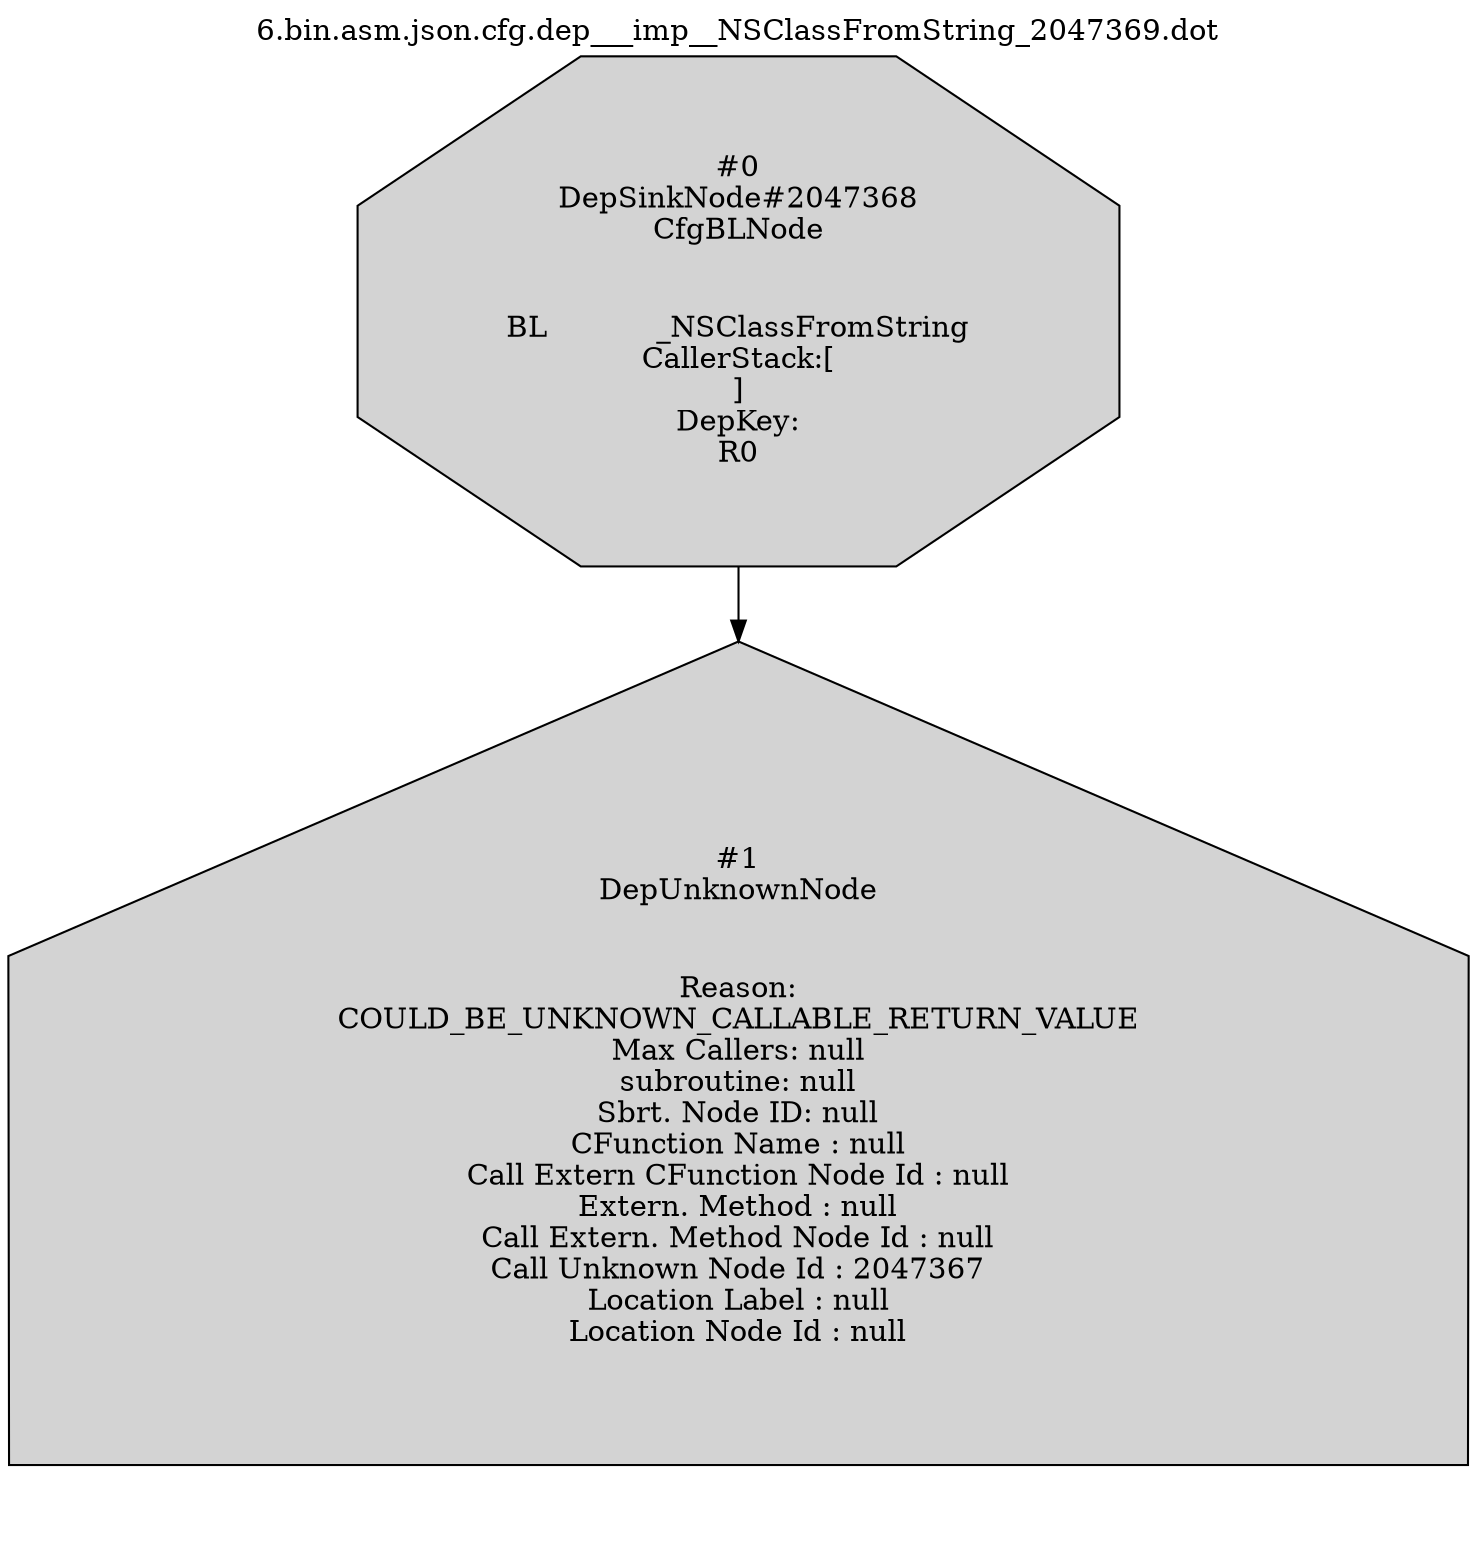 digraph cfg {
	label="6.bin.asm.json.cfg.dep___imp__NSClassFromString_2047369.dot"
	labelloc=t
		n0 [shape=octagon, label="#0\nDepSinkNode#2047368\nCfgBLNode\n\n\nBL		_NSClassFromString\nCallerStack:[\n]\nDepKey:\nR0",style=filled];
		n1 [shape=house, label="#1\nDepUnknownNode\n\n\nReason:\nCOULD_BE_UNKNOWN_CALLABLE_RETURN_VALUE\nMax Callers: null\nsubroutine: null\nSbrt. Node ID: null\nCFunction Name : null\nCall Extern CFunction Node Id : null\nExtern. Method : null\nCall Extern. Method Node Id : null\nCall Unknown Node Id : 2047367\nLocation Label : null\nLocation Node Id : null",style=filled];
		n0 -> n1 [label=""];




}